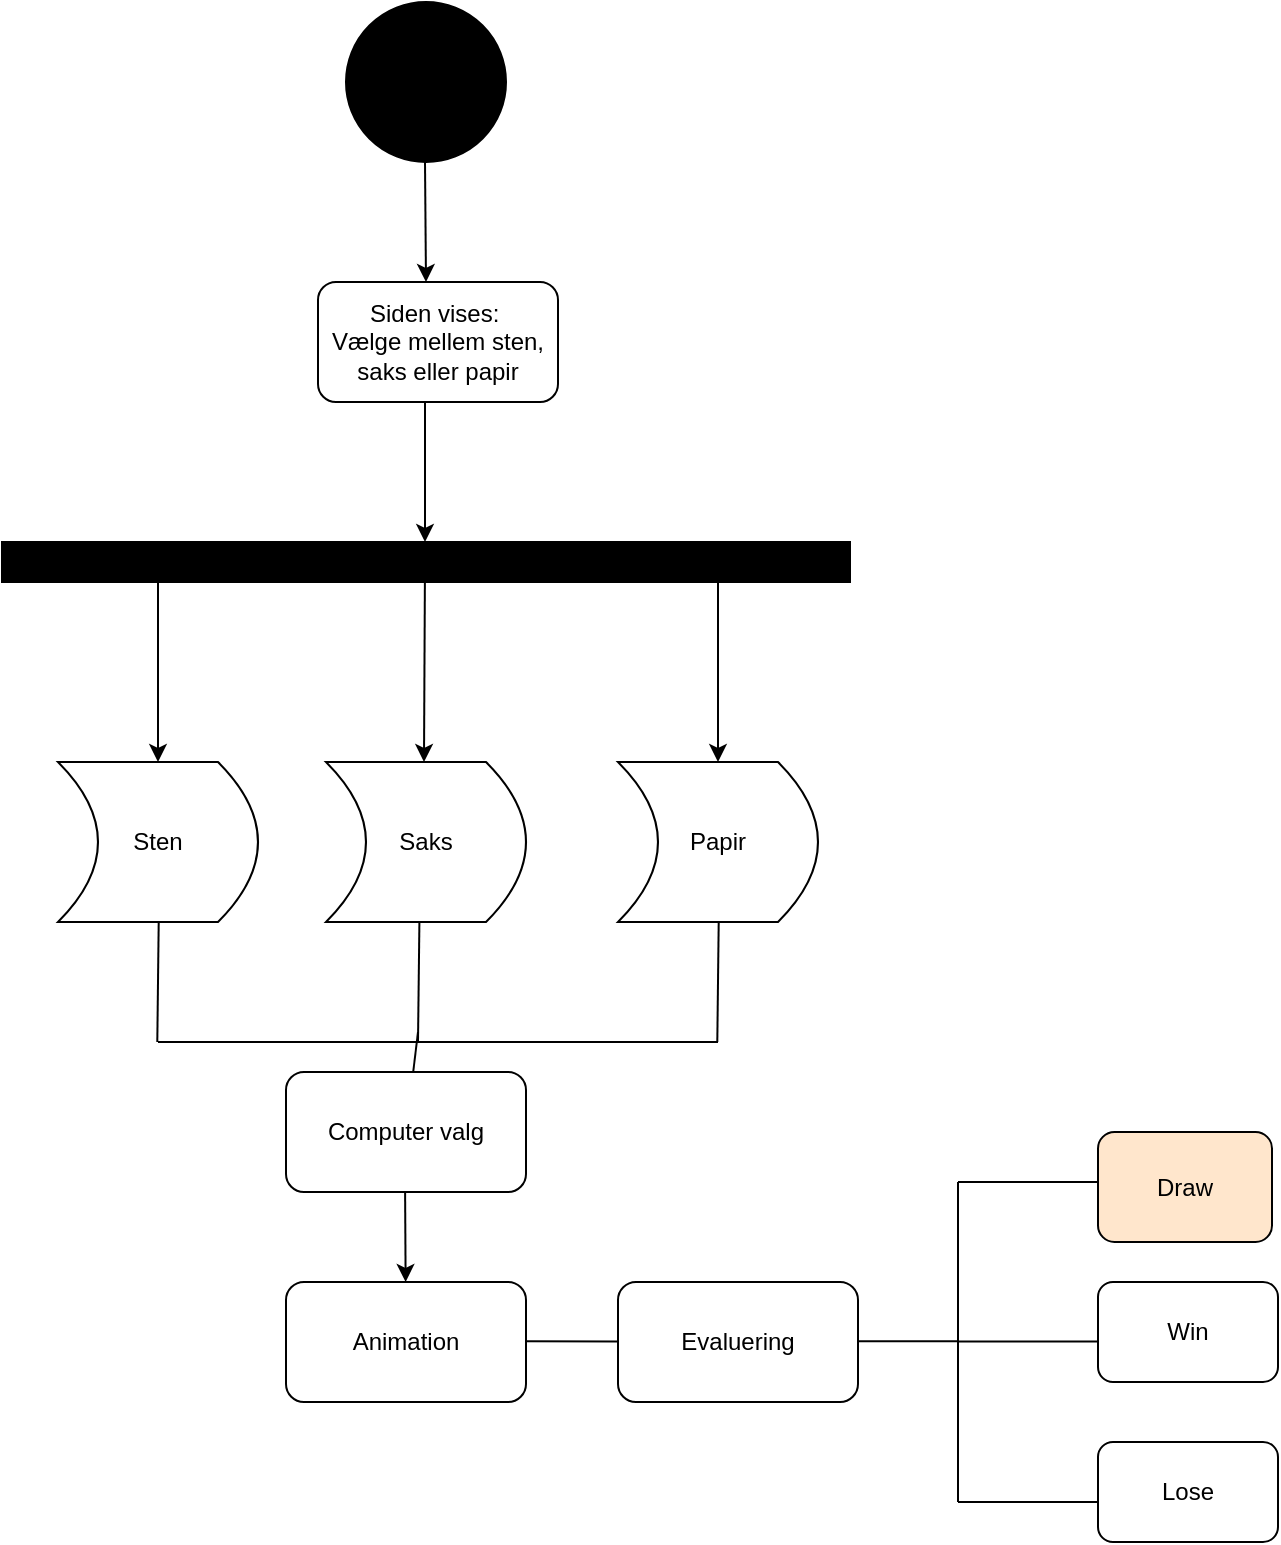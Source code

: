 <mxfile>
    <diagram id="QsD4Mo3AufdM2-VXQvo3" name="Page-1">
        <mxGraphModel dx="383" dy="333" grid="1" gridSize="10" guides="1" tooltips="1" connect="1" arrows="1" fold="1" page="1" pageScale="1" pageWidth="827" pageHeight="1169" math="0" shadow="0">
            <root>
                <mxCell id="0"/>
                <mxCell id="1" parent="0"/>
                <mxCell id="2" value="" style="ellipse;whiteSpace=wrap;html=1;aspect=fixed;fillColor=#000000;" vertex="1" parent="1">
                    <mxGeometry x="334" y="20" width="80" height="80" as="geometry"/>
                </mxCell>
                <mxCell id="3" value="" style="endArrow=classic;html=1;" edge="1" parent="1">
                    <mxGeometry width="50" height="50" relative="1" as="geometry">
                        <mxPoint x="373.5" y="100" as="sourcePoint"/>
                        <mxPoint x="374" y="160" as="targetPoint"/>
                    </mxGeometry>
                </mxCell>
                <mxCell id="4" value="Siden vises:&amp;nbsp;&lt;div&gt;Vælge mellem sten, saks eller papir&lt;/div&gt;" style="rounded=1;whiteSpace=wrap;html=1;" vertex="1" parent="1">
                    <mxGeometry x="320" y="160" width="120" height="60" as="geometry"/>
                </mxCell>
                <mxCell id="5" value="" style="rounded=0;whiteSpace=wrap;html=1;strokeColor=default;fillColor=#000000;" vertex="1" parent="1">
                    <mxGeometry x="162" y="290" width="424" height="20" as="geometry"/>
                </mxCell>
                <mxCell id="6" value="" style="endArrow=classic;html=1;" edge="1" parent="1">
                    <mxGeometry width="50" height="50" relative="1" as="geometry">
                        <mxPoint x="373.5" y="220" as="sourcePoint"/>
                        <mxPoint x="373.5" y="290" as="targetPoint"/>
                    </mxGeometry>
                </mxCell>
                <mxCell id="7" value="" style="endArrow=classic;html=1;" edge="1" parent="1">
                    <mxGeometry width="50" height="50" relative="1" as="geometry">
                        <mxPoint x="240" y="310" as="sourcePoint"/>
                        <mxPoint x="240" y="400" as="targetPoint"/>
                    </mxGeometry>
                </mxCell>
                <mxCell id="8" value="" style="endArrow=classic;html=1;" edge="1" parent="1">
                    <mxGeometry width="50" height="50" relative="1" as="geometry">
                        <mxPoint x="373.44" y="310" as="sourcePoint"/>
                        <mxPoint x="373" y="400" as="targetPoint"/>
                    </mxGeometry>
                </mxCell>
                <mxCell id="9" value="" style="endArrow=classic;html=1;" edge="1" parent="1">
                    <mxGeometry width="50" height="50" relative="1" as="geometry">
                        <mxPoint x="520" y="310" as="sourcePoint"/>
                        <mxPoint x="520" y="400" as="targetPoint"/>
                    </mxGeometry>
                </mxCell>
                <mxCell id="10" value="Papir" style="shape=dataStorage;whiteSpace=wrap;html=1;fixedSize=1;direction=west;" vertex="1" parent="1">
                    <mxGeometry x="470" y="400" width="100" height="80" as="geometry"/>
                </mxCell>
                <mxCell id="11" value="Saks" style="shape=dataStorage;whiteSpace=wrap;html=1;fixedSize=1;direction=west;fillColor=#FFFFFF;" vertex="1" parent="1">
                    <mxGeometry x="324" y="400" width="100" height="80" as="geometry"/>
                </mxCell>
                <mxCell id="12" value="Sten" style="shape=dataStorage;whiteSpace=wrap;html=1;fixedSize=1;direction=west;fillColor=#FFFFFF;strokeColor=#000000;" vertex="1" parent="1">
                    <mxGeometry x="190" y="400" width="100" height="80" as="geometry"/>
                </mxCell>
                <mxCell id="19" value="" style="endArrow=none;html=1;entryX=0.633;entryY=-0.03;entryDx=0;entryDy=0;entryPerimeter=0;" edge="1" parent="1">
                    <mxGeometry width="50" height="50" relative="1" as="geometry">
                        <mxPoint x="370" y="540" as="sourcePoint"/>
                        <mxPoint x="370.7" y="480" as="targetPoint"/>
                    </mxGeometry>
                </mxCell>
                <mxCell id="20" value="" style="endArrow=none;html=1;entryX=0.633;entryY=-0.03;entryDx=0;entryDy=0;entryPerimeter=0;" edge="1" parent="1">
                    <mxGeometry width="50" height="50" relative="1" as="geometry">
                        <mxPoint x="239.65" y="540" as="sourcePoint"/>
                        <mxPoint x="240.35" y="480" as="targetPoint"/>
                    </mxGeometry>
                </mxCell>
                <mxCell id="21" value="" style="endArrow=none;html=1;entryX=0.633;entryY=-0.03;entryDx=0;entryDy=0;entryPerimeter=0;" edge="1" parent="1">
                    <mxGeometry width="50" height="50" relative="1" as="geometry">
                        <mxPoint x="519.65" y="540" as="sourcePoint"/>
                        <mxPoint x="520.35" y="480" as="targetPoint"/>
                    </mxGeometry>
                </mxCell>
                <mxCell id="22" value="" style="endArrow=none;html=1;" edge="1" parent="1">
                    <mxGeometry width="50" height="50" relative="1" as="geometry">
                        <mxPoint x="240" y="540" as="sourcePoint"/>
                        <mxPoint x="520" y="540" as="targetPoint"/>
                    </mxGeometry>
                </mxCell>
                <mxCell id="28" value="" style="endArrow=none;html=1;" edge="1" parent="1" target="29">
                    <mxGeometry width="50" height="50" relative="1" as="geometry">
                        <mxPoint x="370" y="535" as="sourcePoint"/>
                        <mxPoint x="370" y="585" as="targetPoint"/>
                    </mxGeometry>
                </mxCell>
                <mxCell id="29" value="Computer valg" style="rounded=1;whiteSpace=wrap;html=1;" vertex="1" parent="1">
                    <mxGeometry x="304" y="555" width="120" height="60" as="geometry"/>
                </mxCell>
                <mxCell id="30" value="" style="endArrow=classic;html=1;" edge="1" parent="1" target="31">
                    <mxGeometry width="50" height="50" relative="1" as="geometry">
                        <mxPoint x="363.55" y="615" as="sourcePoint"/>
                        <mxPoint x="364.459" y="655" as="targetPoint"/>
                    </mxGeometry>
                </mxCell>
                <mxCell id="31" value="Animation" style="rounded=1;whiteSpace=wrap;html=1;" vertex="1" parent="1">
                    <mxGeometry x="303.999" y="660" width="120" height="60" as="geometry"/>
                </mxCell>
                <mxCell id="32" value="" style="endArrow=none;html=1;" edge="1" parent="1" target="33">
                    <mxGeometry width="50" height="50" relative="1" as="geometry">
                        <mxPoint x="424" y="689.63" as="sourcePoint"/>
                        <mxPoint x="494" y="689.63" as="targetPoint"/>
                        <Array as="points"/>
                    </mxGeometry>
                </mxCell>
                <mxCell id="33" value="Evaluering" style="rounded=1;whiteSpace=wrap;html=1;" vertex="1" parent="1">
                    <mxGeometry x="470" y="660.0" width="120" height="60" as="geometry"/>
                </mxCell>
                <mxCell id="34" value="" style="endArrow=none;html=1;" edge="1" parent="1">
                    <mxGeometry width="50" height="50" relative="1" as="geometry">
                        <mxPoint x="590" y="689.63" as="sourcePoint"/>
                        <mxPoint x="640" y="689.63" as="targetPoint"/>
                    </mxGeometry>
                </mxCell>
                <mxCell id="35" value="" style="endArrow=none;html=1;" edge="1" parent="1">
                    <mxGeometry width="50" height="50" relative="1" as="geometry">
                        <mxPoint x="640" y="770" as="sourcePoint"/>
                        <mxPoint x="640" y="610" as="targetPoint"/>
                    </mxGeometry>
                </mxCell>
                <mxCell id="36" value="" style="endArrow=none;html=1;" edge="1" parent="1">
                    <mxGeometry width="50" height="50" relative="1" as="geometry">
                        <mxPoint x="640" y="610" as="sourcePoint"/>
                        <mxPoint x="710" y="610" as="targetPoint"/>
                        <Array as="points">
                            <mxPoint x="670" y="610"/>
                        </Array>
                    </mxGeometry>
                </mxCell>
                <mxCell id="37" value="" style="endArrow=none;html=1;" edge="1" parent="1">
                    <mxGeometry width="50" height="50" relative="1" as="geometry">
                        <mxPoint x="640" y="689.75" as="sourcePoint"/>
                        <mxPoint x="710" y="689.75" as="targetPoint"/>
                        <Array as="points">
                            <mxPoint x="670" y="689.75"/>
                        </Array>
                    </mxGeometry>
                </mxCell>
                <mxCell id="38" value="" style="endArrow=none;html=1;" edge="1" parent="1">
                    <mxGeometry width="50" height="50" relative="1" as="geometry">
                        <mxPoint x="640" y="770" as="sourcePoint"/>
                        <mxPoint x="710" y="770" as="targetPoint"/>
                        <Array as="points">
                            <mxPoint x="670" y="770"/>
                        </Array>
                    </mxGeometry>
                </mxCell>
                <mxCell id="39" value="Draw" style="rounded=1;whiteSpace=wrap;html=1;fillColor=#FFE6CC;" vertex="1" parent="1">
                    <mxGeometry x="710" y="585" width="87" height="55" as="geometry"/>
                </mxCell>
                <mxCell id="40" value="Win" style="rounded=1;whiteSpace=wrap;html=1;" vertex="1" parent="1">
                    <mxGeometry x="710" y="660" width="90" height="50" as="geometry"/>
                </mxCell>
                <mxCell id="41" value="Lose" style="rounded=1;whiteSpace=wrap;html=1;" vertex="1" parent="1">
                    <mxGeometry x="710" y="740" width="90" height="50" as="geometry"/>
                </mxCell>
            </root>
        </mxGraphModel>
    </diagram>
</mxfile>